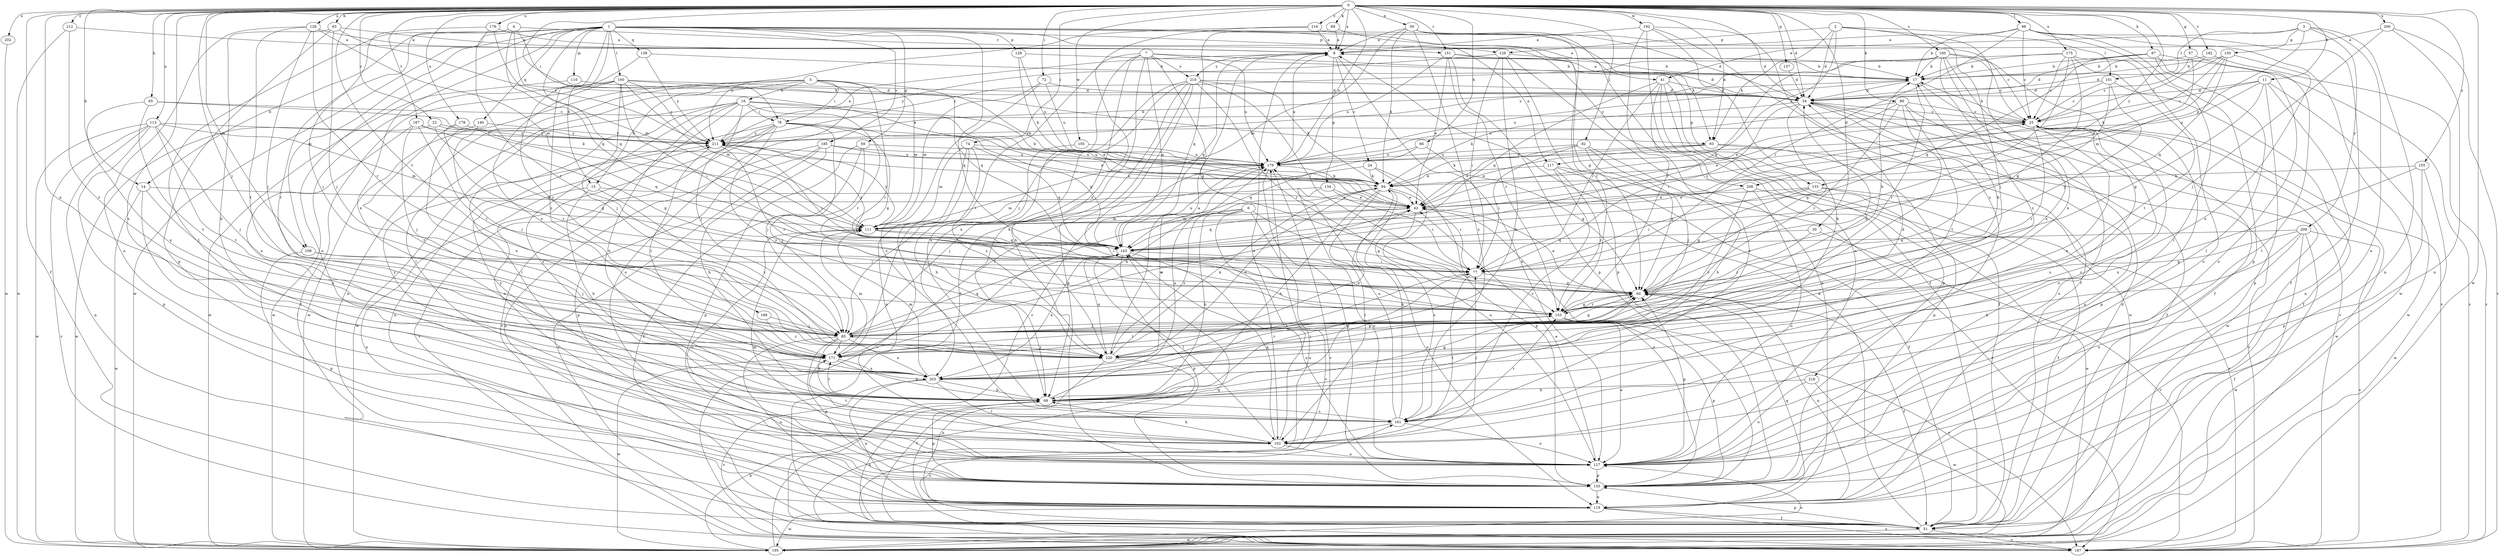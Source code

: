 strict digraph  {
0;
1;
2;
3;
4;
5;
6;
7;
8;
11;
14;
15;
16;
17;
22;
24;
25;
30;
34;
39;
41;
42;
51;
57;
59;
60;
63;
65;
66;
68;
72;
74;
76;
77;
82;
85;
86;
87;
88;
93;
94;
98;
100;
101;
102;
108;
110;
111;
113;
117;
119;
126;
127;
128;
129;
130;
133;
134;
135;
137;
138;
140;
143;
151;
153;
155;
160;
161;
167;
168;
171;
175;
176;
178;
179;
182;
185;
187;
192;
193;
195;
200;
202;
203;
208;
209;
210;
211;
212;
216;
218;
220;
0 -> 8  [label=a];
0 -> 11  [label=b];
0 -> 14  [label=b];
0 -> 22  [label=c];
0 -> 30  [label=d];
0 -> 34  [label=d];
0 -> 39  [label=e];
0 -> 51  [label=f];
0 -> 57  [label=g];
0 -> 63  [label=h];
0 -> 65  [label=h];
0 -> 66  [label=h];
0 -> 72  [label=i];
0 -> 74  [label=i];
0 -> 76  [label=i];
0 -> 82  [label=j];
0 -> 85  [label=j];
0 -> 86  [label=k];
0 -> 87  [label=k];
0 -> 88  [label=k];
0 -> 93  [label=k];
0 -> 98  [label=l];
0 -> 108  [label=m];
0 -> 113  [label=n];
0 -> 126  [label=o];
0 -> 137  [label=q];
0 -> 151  [label=r];
0 -> 155  [label=s];
0 -> 160  [label=s];
0 -> 161  [label=s];
0 -> 167  [label=t];
0 -> 168  [label=t];
0 -> 175  [label=u];
0 -> 176  [label=u];
0 -> 178  [label=u];
0 -> 179  [label=u];
0 -> 182  [label=v];
0 -> 192  [label=w];
0 -> 193  [label=w];
0 -> 195  [label=w];
0 -> 200  [label=x];
0 -> 202  [label=x];
0 -> 203  [label=x];
0 -> 208  [label=y];
0 -> 212  [label=z];
0 -> 216  [label=z];
0 -> 218  [label=z];
1 -> 14  [label=b];
1 -> 15  [label=b];
1 -> 41  [label=e];
1 -> 59  [label=g];
1 -> 60  [label=g];
1 -> 93  [label=k];
1 -> 100  [label=l];
1 -> 108  [label=m];
1 -> 110  [label=m];
1 -> 117  [label=n];
1 -> 127  [label=o];
1 -> 128  [label=p];
1 -> 129  [label=p];
1 -> 138  [label=q];
1 -> 140  [label=q];
1 -> 143  [label=q];
1 -> 185  [label=v];
1 -> 195  [label=w];
1 -> 203  [label=x];
1 -> 208  [label=y];
1 -> 220  [label=z];
2 -> 34  [label=d];
2 -> 85  [label=j];
2 -> 93  [label=k];
2 -> 101  [label=l];
2 -> 117  [label=n];
2 -> 129  [label=p];
2 -> 203  [label=x];
3 -> 41  [label=e];
3 -> 101  [label=l];
3 -> 119  [label=n];
3 -> 127  [label=o];
3 -> 130  [label=p];
3 -> 133  [label=p];
3 -> 209  [label=y];
4 -> 42  [label=e];
4 -> 93  [label=k];
4 -> 102  [label=l];
4 -> 143  [label=q];
4 -> 151  [label=r];
4 -> 171  [label=t];
5 -> 15  [label=b];
5 -> 16  [label=b];
5 -> 76  [label=i];
5 -> 102  [label=l];
5 -> 111  [label=m];
5 -> 119  [label=n];
5 -> 127  [label=o];
5 -> 143  [label=q];
5 -> 153  [label=r];
5 -> 195  [label=w];
6 -> 60  [label=g];
6 -> 68  [label=h];
6 -> 102  [label=l];
6 -> 111  [label=m];
6 -> 171  [label=t];
6 -> 187  [label=v];
6 -> 220  [label=z];
7 -> 51  [label=f];
7 -> 60  [label=g];
7 -> 68  [label=h];
7 -> 133  [label=p];
7 -> 143  [label=q];
7 -> 161  [label=s];
7 -> 171  [label=t];
7 -> 179  [label=u];
7 -> 210  [label=y];
8 -> 17  [label=b];
8 -> 24  [label=c];
8 -> 127  [label=o];
8 -> 134  [label=p];
8 -> 143  [label=q];
8 -> 210  [label=y];
11 -> 25  [label=c];
11 -> 34  [label=d];
11 -> 60  [label=g];
11 -> 119  [label=n];
11 -> 135  [label=p];
11 -> 179  [label=u];
11 -> 195  [label=w];
14 -> 42  [label=e];
14 -> 102  [label=l];
14 -> 195  [label=w];
14 -> 203  [label=x];
15 -> 42  [label=e];
15 -> 68  [label=h];
15 -> 119  [label=n];
15 -> 220  [label=z];
16 -> 42  [label=e];
16 -> 68  [label=h];
16 -> 76  [label=i];
16 -> 85  [label=j];
16 -> 94  [label=k];
16 -> 102  [label=l];
16 -> 153  [label=r];
16 -> 161  [label=s];
16 -> 187  [label=v];
16 -> 195  [label=w];
17 -> 8  [label=a];
17 -> 34  [label=d];
17 -> 153  [label=r];
17 -> 179  [label=u];
17 -> 187  [label=v];
22 -> 60  [label=g];
22 -> 143  [label=q];
22 -> 195  [label=w];
22 -> 211  [label=y];
24 -> 85  [label=j];
24 -> 94  [label=k];
24 -> 127  [label=o];
24 -> 135  [label=p];
25 -> 17  [label=b];
25 -> 42  [label=e];
25 -> 127  [label=o];
25 -> 135  [label=p];
25 -> 153  [label=r];
25 -> 161  [label=s];
25 -> 195  [label=w];
25 -> 203  [label=x];
25 -> 211  [label=y];
30 -> 143  [label=q];
30 -> 153  [label=r];
30 -> 187  [label=v];
34 -> 25  [label=c];
34 -> 51  [label=f];
34 -> 60  [label=g];
34 -> 77  [label=i];
34 -> 94  [label=k];
34 -> 119  [label=n];
34 -> 195  [label=w];
39 -> 8  [label=a];
39 -> 25  [label=c];
39 -> 51  [label=f];
39 -> 94  [label=k];
39 -> 111  [label=m];
39 -> 153  [label=r];
39 -> 161  [label=s];
41 -> 34  [label=d];
41 -> 51  [label=f];
41 -> 77  [label=i];
41 -> 135  [label=p];
41 -> 143  [label=q];
41 -> 161  [label=s];
41 -> 195  [label=w];
42 -> 111  [label=m];
42 -> 143  [label=q];
42 -> 161  [label=s];
51 -> 8  [label=a];
51 -> 68  [label=h];
51 -> 135  [label=p];
51 -> 143  [label=q];
51 -> 161  [label=s];
51 -> 187  [label=v];
51 -> 195  [label=w];
57 -> 17  [label=b];
57 -> 25  [label=c];
57 -> 42  [label=e];
57 -> 102  [label=l];
59 -> 51  [label=f];
59 -> 85  [label=j];
59 -> 135  [label=p];
59 -> 179  [label=u];
60 -> 17  [label=b];
60 -> 42  [label=e];
60 -> 51  [label=f];
60 -> 119  [label=n];
60 -> 153  [label=r];
63 -> 8  [label=a];
63 -> 68  [label=h];
63 -> 85  [label=j];
63 -> 135  [label=p];
63 -> 211  [label=y];
65 -> 25  [label=c];
65 -> 94  [label=k];
65 -> 171  [label=t];
65 -> 203  [label=x];
66 -> 60  [label=g];
66 -> 143  [label=q];
66 -> 179  [label=u];
68 -> 60  [label=g];
68 -> 77  [label=i];
68 -> 135  [label=p];
68 -> 161  [label=s];
68 -> 171  [label=t];
68 -> 179  [label=u];
68 -> 211  [label=y];
72 -> 34  [label=d];
72 -> 111  [label=m];
72 -> 161  [label=s];
72 -> 179  [label=u];
74 -> 111  [label=m];
74 -> 127  [label=o];
74 -> 143  [label=q];
74 -> 179  [label=u];
74 -> 187  [label=v];
74 -> 220  [label=z];
76 -> 42  [label=e];
76 -> 60  [label=g];
76 -> 85  [label=j];
76 -> 119  [label=n];
76 -> 127  [label=o];
76 -> 143  [label=q];
76 -> 187  [label=v];
76 -> 211  [label=y];
76 -> 220  [label=z];
77 -> 60  [label=g];
77 -> 102  [label=l];
77 -> 203  [label=x];
82 -> 42  [label=e];
82 -> 60  [label=g];
82 -> 68  [label=h];
82 -> 77  [label=i];
82 -> 85  [label=j];
82 -> 179  [label=u];
85 -> 34  [label=d];
85 -> 42  [label=e];
85 -> 60  [label=g];
85 -> 68  [label=h];
85 -> 94  [label=k];
85 -> 119  [label=n];
85 -> 135  [label=p];
85 -> 143  [label=q];
85 -> 171  [label=t];
85 -> 203  [label=x];
85 -> 220  [label=z];
86 -> 25  [label=c];
86 -> 42  [label=e];
86 -> 85  [label=j];
86 -> 127  [label=o];
86 -> 153  [label=r];
86 -> 171  [label=t];
86 -> 179  [label=u];
87 -> 17  [label=b];
87 -> 34  [label=d];
87 -> 102  [label=l];
87 -> 127  [label=o];
87 -> 143  [label=q];
87 -> 187  [label=v];
88 -> 8  [label=a];
88 -> 60  [label=g];
88 -> 143  [label=q];
93 -> 42  [label=e];
93 -> 94  [label=k];
93 -> 135  [label=p];
93 -> 179  [label=u];
93 -> 187  [label=v];
94 -> 42  [label=e];
94 -> 68  [label=h];
94 -> 77  [label=i];
94 -> 102  [label=l];
94 -> 119  [label=n];
94 -> 220  [label=z];
98 -> 8  [label=a];
98 -> 17  [label=b];
98 -> 25  [label=c];
98 -> 51  [label=f];
98 -> 77  [label=i];
98 -> 102  [label=l];
98 -> 135  [label=p];
98 -> 195  [label=w];
100 -> 34  [label=d];
100 -> 51  [label=f];
100 -> 77  [label=i];
100 -> 85  [label=j];
100 -> 94  [label=k];
100 -> 111  [label=m];
100 -> 195  [label=w];
100 -> 211  [label=y];
100 -> 220  [label=z];
101 -> 25  [label=c];
101 -> 34  [label=d];
101 -> 51  [label=f];
101 -> 60  [label=g];
101 -> 77  [label=i];
102 -> 8  [label=a];
102 -> 68  [label=h];
102 -> 77  [label=i];
102 -> 127  [label=o];
102 -> 143  [label=q];
102 -> 171  [label=t];
108 -> 77  [label=i];
108 -> 85  [label=j];
108 -> 135  [label=p];
110 -> 34  [label=d];
110 -> 195  [label=w];
111 -> 25  [label=c];
111 -> 77  [label=i];
111 -> 127  [label=o];
111 -> 143  [label=q];
111 -> 211  [label=y];
113 -> 85  [label=j];
113 -> 111  [label=m];
113 -> 119  [label=n];
113 -> 135  [label=p];
113 -> 171  [label=t];
113 -> 187  [label=v];
113 -> 195  [label=w];
113 -> 211  [label=y];
117 -> 51  [label=f];
117 -> 94  [label=k];
117 -> 153  [label=r];
117 -> 161  [label=s];
117 -> 187  [label=v];
119 -> 34  [label=d];
119 -> 51  [label=f];
119 -> 60  [label=g];
119 -> 187  [label=v];
119 -> 195  [label=w];
126 -> 8  [label=a];
126 -> 85  [label=j];
126 -> 111  [label=m];
126 -> 127  [label=o];
126 -> 153  [label=r];
126 -> 171  [label=t];
127 -> 42  [label=e];
127 -> 60  [label=g];
127 -> 111  [label=m];
127 -> 135  [label=p];
128 -> 17  [label=b];
128 -> 94  [label=k];
128 -> 179  [label=u];
129 -> 17  [label=b];
129 -> 68  [label=h];
129 -> 77  [label=i];
129 -> 119  [label=n];
129 -> 135  [label=p];
129 -> 211  [label=y];
130 -> 17  [label=b];
130 -> 34  [label=d];
130 -> 94  [label=k];
130 -> 111  [label=m];
130 -> 143  [label=q];
130 -> 203  [label=x];
133 -> 42  [label=e];
133 -> 51  [label=f];
133 -> 60  [label=g];
133 -> 77  [label=i];
133 -> 187  [label=v];
134 -> 42  [label=e];
134 -> 77  [label=i];
134 -> 111  [label=m];
134 -> 127  [label=o];
135 -> 42  [label=e];
135 -> 119  [label=n];
137 -> 34  [label=d];
138 -> 17  [label=b];
138 -> 211  [label=y];
138 -> 220  [label=z];
140 -> 85  [label=j];
140 -> 203  [label=x];
140 -> 211  [label=y];
143 -> 77  [label=i];
143 -> 102  [label=l];
143 -> 127  [label=o];
143 -> 135  [label=p];
143 -> 179  [label=u];
143 -> 203  [label=x];
143 -> 211  [label=y];
151 -> 17  [label=b];
151 -> 34  [label=d];
151 -> 42  [label=e];
151 -> 135  [label=p];
151 -> 153  [label=r];
151 -> 179  [label=u];
153 -> 17  [label=b];
153 -> 60  [label=g];
153 -> 85  [label=j];
153 -> 127  [label=o];
153 -> 135  [label=p];
153 -> 171  [label=t];
153 -> 187  [label=v];
155 -> 94  [label=k];
155 -> 135  [label=p];
155 -> 195  [label=w];
155 -> 203  [label=x];
160 -> 17  [label=b];
160 -> 25  [label=c];
160 -> 51  [label=f];
160 -> 143  [label=q];
160 -> 187  [label=v];
160 -> 203  [label=x];
160 -> 211  [label=y];
160 -> 220  [label=z];
161 -> 25  [label=c];
161 -> 94  [label=k];
161 -> 102  [label=l];
161 -> 127  [label=o];
161 -> 153  [label=r];
161 -> 179  [label=u];
161 -> 211  [label=y];
167 -> 60  [label=g];
167 -> 85  [label=j];
167 -> 153  [label=r];
167 -> 203  [label=x];
167 -> 211  [label=y];
168 -> 85  [label=j];
168 -> 220  [label=z];
171 -> 34  [label=d];
171 -> 68  [label=h];
171 -> 111  [label=m];
171 -> 195  [label=w];
171 -> 203  [label=x];
175 -> 17  [label=b];
175 -> 25  [label=c];
175 -> 60  [label=g];
175 -> 77  [label=i];
175 -> 127  [label=o];
175 -> 171  [label=t];
175 -> 211  [label=y];
176 -> 8  [label=a];
176 -> 85  [label=j];
176 -> 111  [label=m];
176 -> 153  [label=r];
178 -> 153  [label=r];
178 -> 171  [label=t];
178 -> 211  [label=y];
179 -> 8  [label=a];
179 -> 94  [label=k];
179 -> 135  [label=p];
179 -> 171  [label=t];
179 -> 187  [label=v];
182 -> 17  [label=b];
182 -> 25  [label=c];
182 -> 187  [label=v];
185 -> 42  [label=e];
185 -> 68  [label=h];
185 -> 119  [label=n];
185 -> 135  [label=p];
185 -> 179  [label=u];
185 -> 187  [label=v];
192 -> 8  [label=a];
192 -> 34  [label=d];
192 -> 51  [label=f];
192 -> 68  [label=h];
192 -> 127  [label=o];
192 -> 153  [label=r];
193 -> 68  [label=h];
193 -> 179  [label=u];
195 -> 68  [label=h];
195 -> 127  [label=o];
195 -> 179  [label=u];
200 -> 8  [label=a];
200 -> 85  [label=j];
200 -> 119  [label=n];
200 -> 187  [label=v];
202 -> 195  [label=w];
203 -> 68  [label=h];
203 -> 102  [label=l];
203 -> 111  [label=m];
203 -> 119  [label=n];
203 -> 179  [label=u];
203 -> 187  [label=v];
208 -> 42  [label=e];
208 -> 127  [label=o];
208 -> 195  [label=w];
208 -> 220  [label=z];
209 -> 51  [label=f];
209 -> 60  [label=g];
209 -> 68  [label=h];
209 -> 127  [label=o];
209 -> 143  [label=q];
209 -> 187  [label=v];
209 -> 195  [label=w];
210 -> 34  [label=d];
210 -> 68  [label=h];
210 -> 77  [label=i];
210 -> 85  [label=j];
210 -> 94  [label=k];
210 -> 135  [label=p];
210 -> 153  [label=r];
210 -> 187  [label=v];
210 -> 203  [label=x];
211 -> 8  [label=a];
211 -> 17  [label=b];
211 -> 77  [label=i];
211 -> 153  [label=r];
211 -> 171  [label=t];
211 -> 179  [label=u];
212 -> 8  [label=a];
212 -> 171  [label=t];
212 -> 195  [label=w];
216 -> 8  [label=a];
216 -> 34  [label=d];
216 -> 211  [label=y];
216 -> 220  [label=z];
218 -> 68  [label=h];
218 -> 127  [label=o];
218 -> 195  [label=w];
220 -> 8  [label=a];
220 -> 42  [label=e];
220 -> 51  [label=f];
220 -> 60  [label=g];
220 -> 94  [label=k];
220 -> 119  [label=n];
220 -> 143  [label=q];
220 -> 153  [label=r];
}
